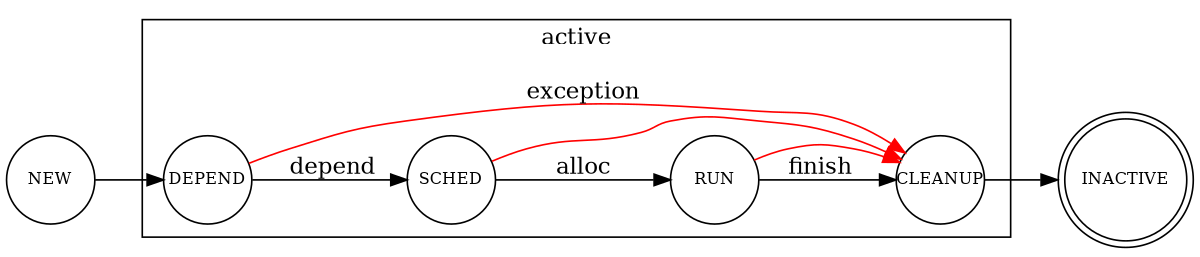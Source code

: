 digraph states {
    rankdir=LR

    size="8,5"

    node [shape=doublecircle fontsize=10 fixsize=shape width=0.75]; INACTIVE

    node [shape=circle fontsize=10 fixedsize=shape width=0.75];

    subgraph cluster_main {
        label = "active";
        DEPEND;
        SCHED;
        RUN;
        CLEANUP;
    }

    NEW -> DEPEND;
    DEPEND -> SCHED [label="depend"];
    SCHED -> RUN [label="alloc"];
    RUN -> CLEANUP [label="finish"];
    CLEANUP -> INACTIVE;

    edge [weight=0 color="red"];

    DEPEND -> CLEANUP [label="exception"];
    SCHED -> CLEANUP;
    RUN -> CLEANUP;
}


